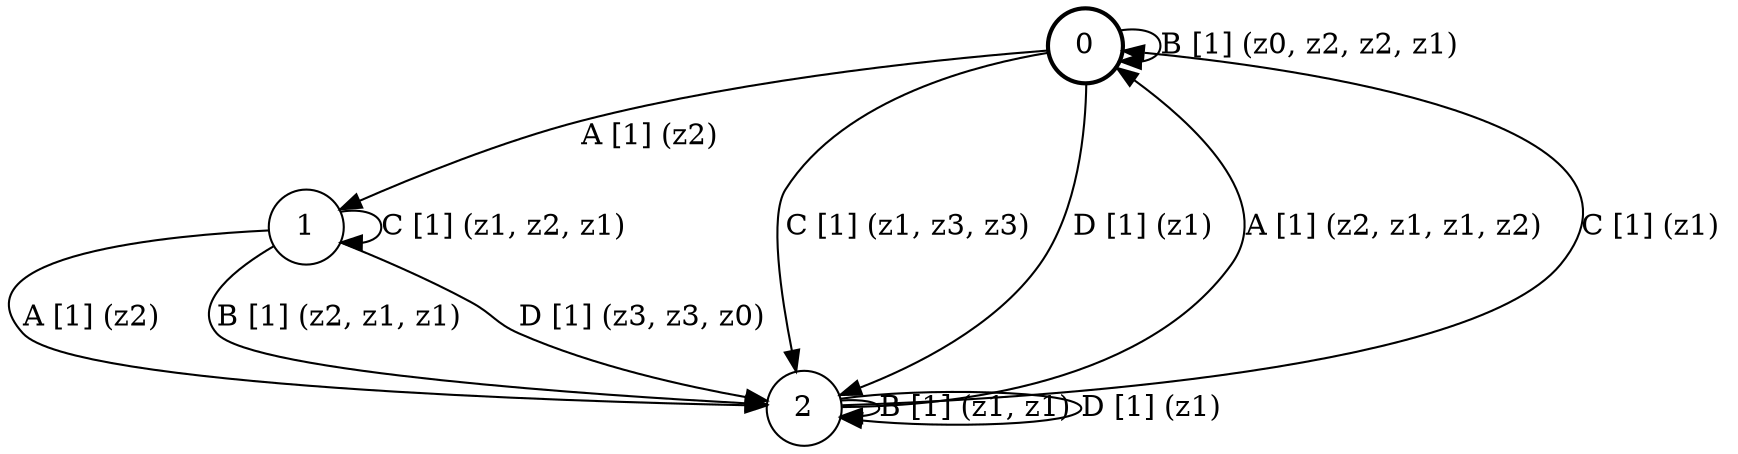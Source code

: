# generated file, don't try to modify
# command: dot -Tpng <filename> > tree.png
digraph Automaton {
    node [shape = circle];
    0 [style = "bold"];
    0 -> 1 [label = "A [1] (z2) "];
    0 -> 0 [label = "B [1] (z0, z2, z2, z1) "];
    0 -> 2 [label = "C [1] (z1, z3, z3) "];
    0 -> 2 [label = "D [1] (z1) "];
    1 -> 2 [label = "A [1] (z2) "];
    1 -> 2 [label = "B [1] (z2, z1, z1) "];
    1 -> 1 [label = "C [1] (z1, z2, z1) "];
    1 -> 2 [label = "D [1] (z3, z3, z0) "];
    2 -> 0 [label = "A [1] (z2, z1, z1, z2) "];
    2 -> 2 [label = "B [1] (z1, z1) "];
    2 -> 0 [label = "C [1] (z1) "];
    2 -> 2 [label = "D [1] (z1) "];
}
